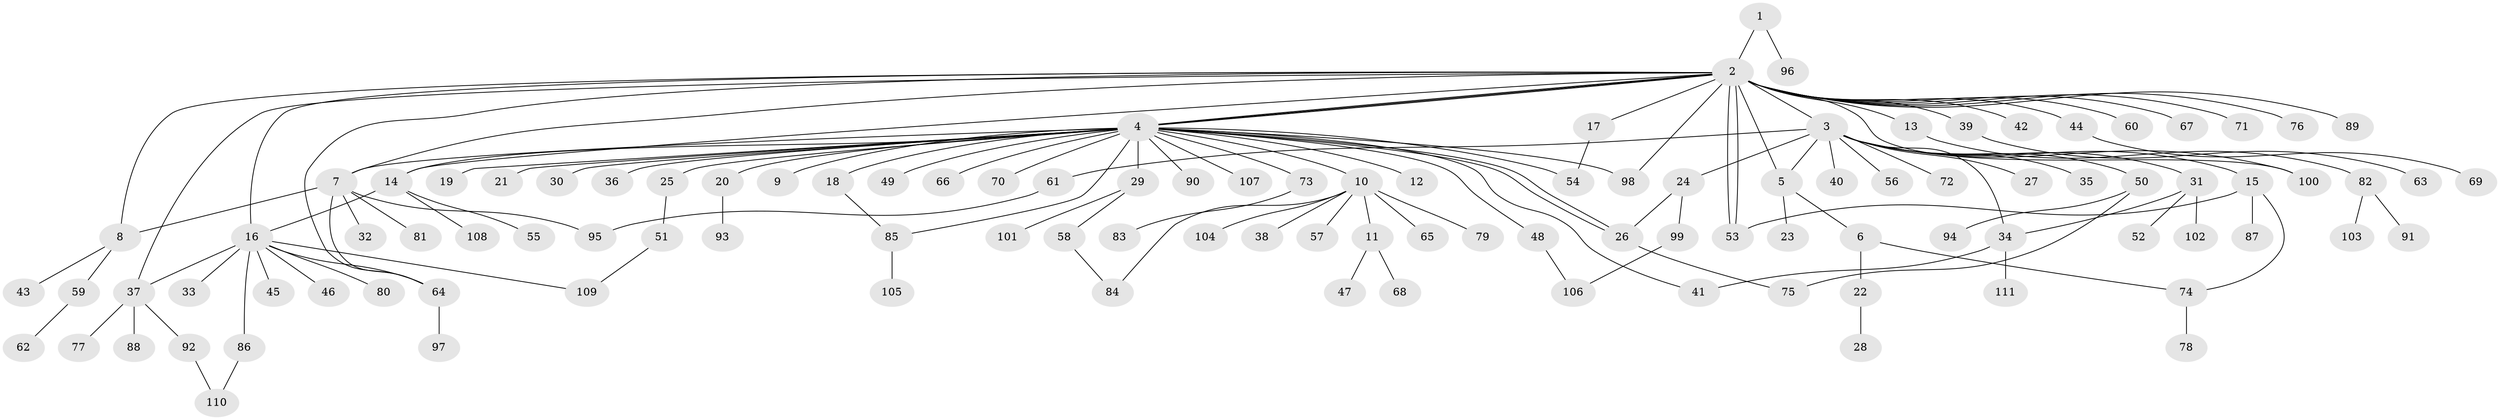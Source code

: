 // Generated by graph-tools (version 1.1) at 2025/49/03/09/25 03:49:57]
// undirected, 111 vertices, 137 edges
graph export_dot {
graph [start="1"]
  node [color=gray90,style=filled];
  1;
  2;
  3;
  4;
  5;
  6;
  7;
  8;
  9;
  10;
  11;
  12;
  13;
  14;
  15;
  16;
  17;
  18;
  19;
  20;
  21;
  22;
  23;
  24;
  25;
  26;
  27;
  28;
  29;
  30;
  31;
  32;
  33;
  34;
  35;
  36;
  37;
  38;
  39;
  40;
  41;
  42;
  43;
  44;
  45;
  46;
  47;
  48;
  49;
  50;
  51;
  52;
  53;
  54;
  55;
  56;
  57;
  58;
  59;
  60;
  61;
  62;
  63;
  64;
  65;
  66;
  67;
  68;
  69;
  70;
  71;
  72;
  73;
  74;
  75;
  76;
  77;
  78;
  79;
  80;
  81;
  82;
  83;
  84;
  85;
  86;
  87;
  88;
  89;
  90;
  91;
  92;
  93;
  94;
  95;
  96;
  97;
  98;
  99;
  100;
  101;
  102;
  103;
  104;
  105;
  106;
  107;
  108;
  109;
  110;
  111;
  1 -- 2;
  1 -- 96;
  2 -- 3;
  2 -- 4;
  2 -- 4;
  2 -- 4;
  2 -- 5;
  2 -- 7;
  2 -- 8;
  2 -- 13;
  2 -- 14;
  2 -- 16;
  2 -- 17;
  2 -- 37;
  2 -- 39;
  2 -- 42;
  2 -- 44;
  2 -- 53;
  2 -- 53;
  2 -- 60;
  2 -- 64;
  2 -- 67;
  2 -- 71;
  2 -- 76;
  2 -- 89;
  2 -- 98;
  2 -- 100;
  3 -- 5;
  3 -- 15;
  3 -- 24;
  3 -- 27;
  3 -- 31;
  3 -- 34;
  3 -- 35;
  3 -- 40;
  3 -- 50;
  3 -- 56;
  3 -- 61;
  3 -- 72;
  3 -- 100;
  4 -- 7;
  4 -- 9;
  4 -- 10;
  4 -- 12;
  4 -- 14;
  4 -- 18;
  4 -- 19;
  4 -- 20;
  4 -- 21;
  4 -- 25;
  4 -- 26;
  4 -- 26;
  4 -- 29;
  4 -- 30;
  4 -- 36;
  4 -- 41;
  4 -- 48;
  4 -- 49;
  4 -- 54;
  4 -- 66;
  4 -- 70;
  4 -- 73;
  4 -- 85;
  4 -- 90;
  4 -- 98;
  4 -- 107;
  5 -- 6;
  5 -- 23;
  6 -- 22;
  6 -- 74;
  7 -- 8;
  7 -- 32;
  7 -- 64;
  7 -- 81;
  7 -- 95;
  8 -- 43;
  8 -- 59;
  10 -- 11;
  10 -- 38;
  10 -- 57;
  10 -- 65;
  10 -- 79;
  10 -- 84;
  10 -- 104;
  11 -- 47;
  11 -- 68;
  13 -- 82;
  14 -- 16;
  14 -- 55;
  14 -- 108;
  15 -- 53;
  15 -- 74;
  15 -- 87;
  16 -- 33;
  16 -- 37;
  16 -- 45;
  16 -- 46;
  16 -- 64;
  16 -- 80;
  16 -- 86;
  16 -- 109;
  17 -- 54;
  18 -- 85;
  20 -- 93;
  22 -- 28;
  24 -- 26;
  24 -- 99;
  25 -- 51;
  26 -- 75;
  29 -- 58;
  29 -- 101;
  31 -- 34;
  31 -- 52;
  31 -- 102;
  34 -- 41;
  34 -- 111;
  37 -- 77;
  37 -- 88;
  37 -- 92;
  39 -- 63;
  44 -- 69;
  48 -- 106;
  50 -- 75;
  50 -- 94;
  51 -- 109;
  58 -- 84;
  59 -- 62;
  61 -- 95;
  64 -- 97;
  73 -- 83;
  74 -- 78;
  82 -- 91;
  82 -- 103;
  85 -- 105;
  86 -- 110;
  92 -- 110;
  99 -- 106;
}
